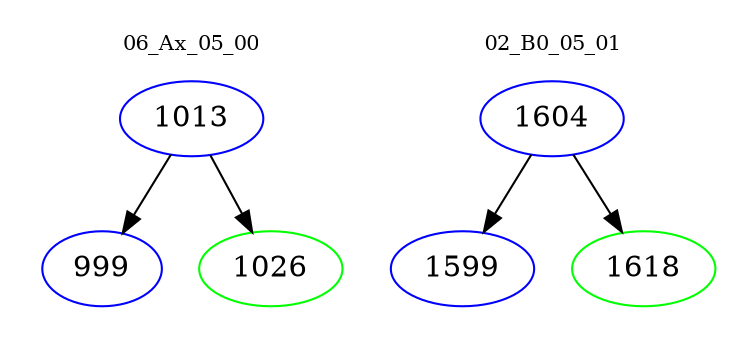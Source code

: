 digraph{
subgraph cluster_0 {
color = white
label = "06_Ax_05_00";
fontsize=10;
T0_1013 [label="1013", color="blue"]
T0_1013 -> T0_999 [color="black"]
T0_999 [label="999", color="blue"]
T0_1013 -> T0_1026 [color="black"]
T0_1026 [label="1026", color="green"]
}
subgraph cluster_1 {
color = white
label = "02_B0_05_01";
fontsize=10;
T1_1604 [label="1604", color="blue"]
T1_1604 -> T1_1599 [color="black"]
T1_1599 [label="1599", color="blue"]
T1_1604 -> T1_1618 [color="black"]
T1_1618 [label="1618", color="green"]
}
}
